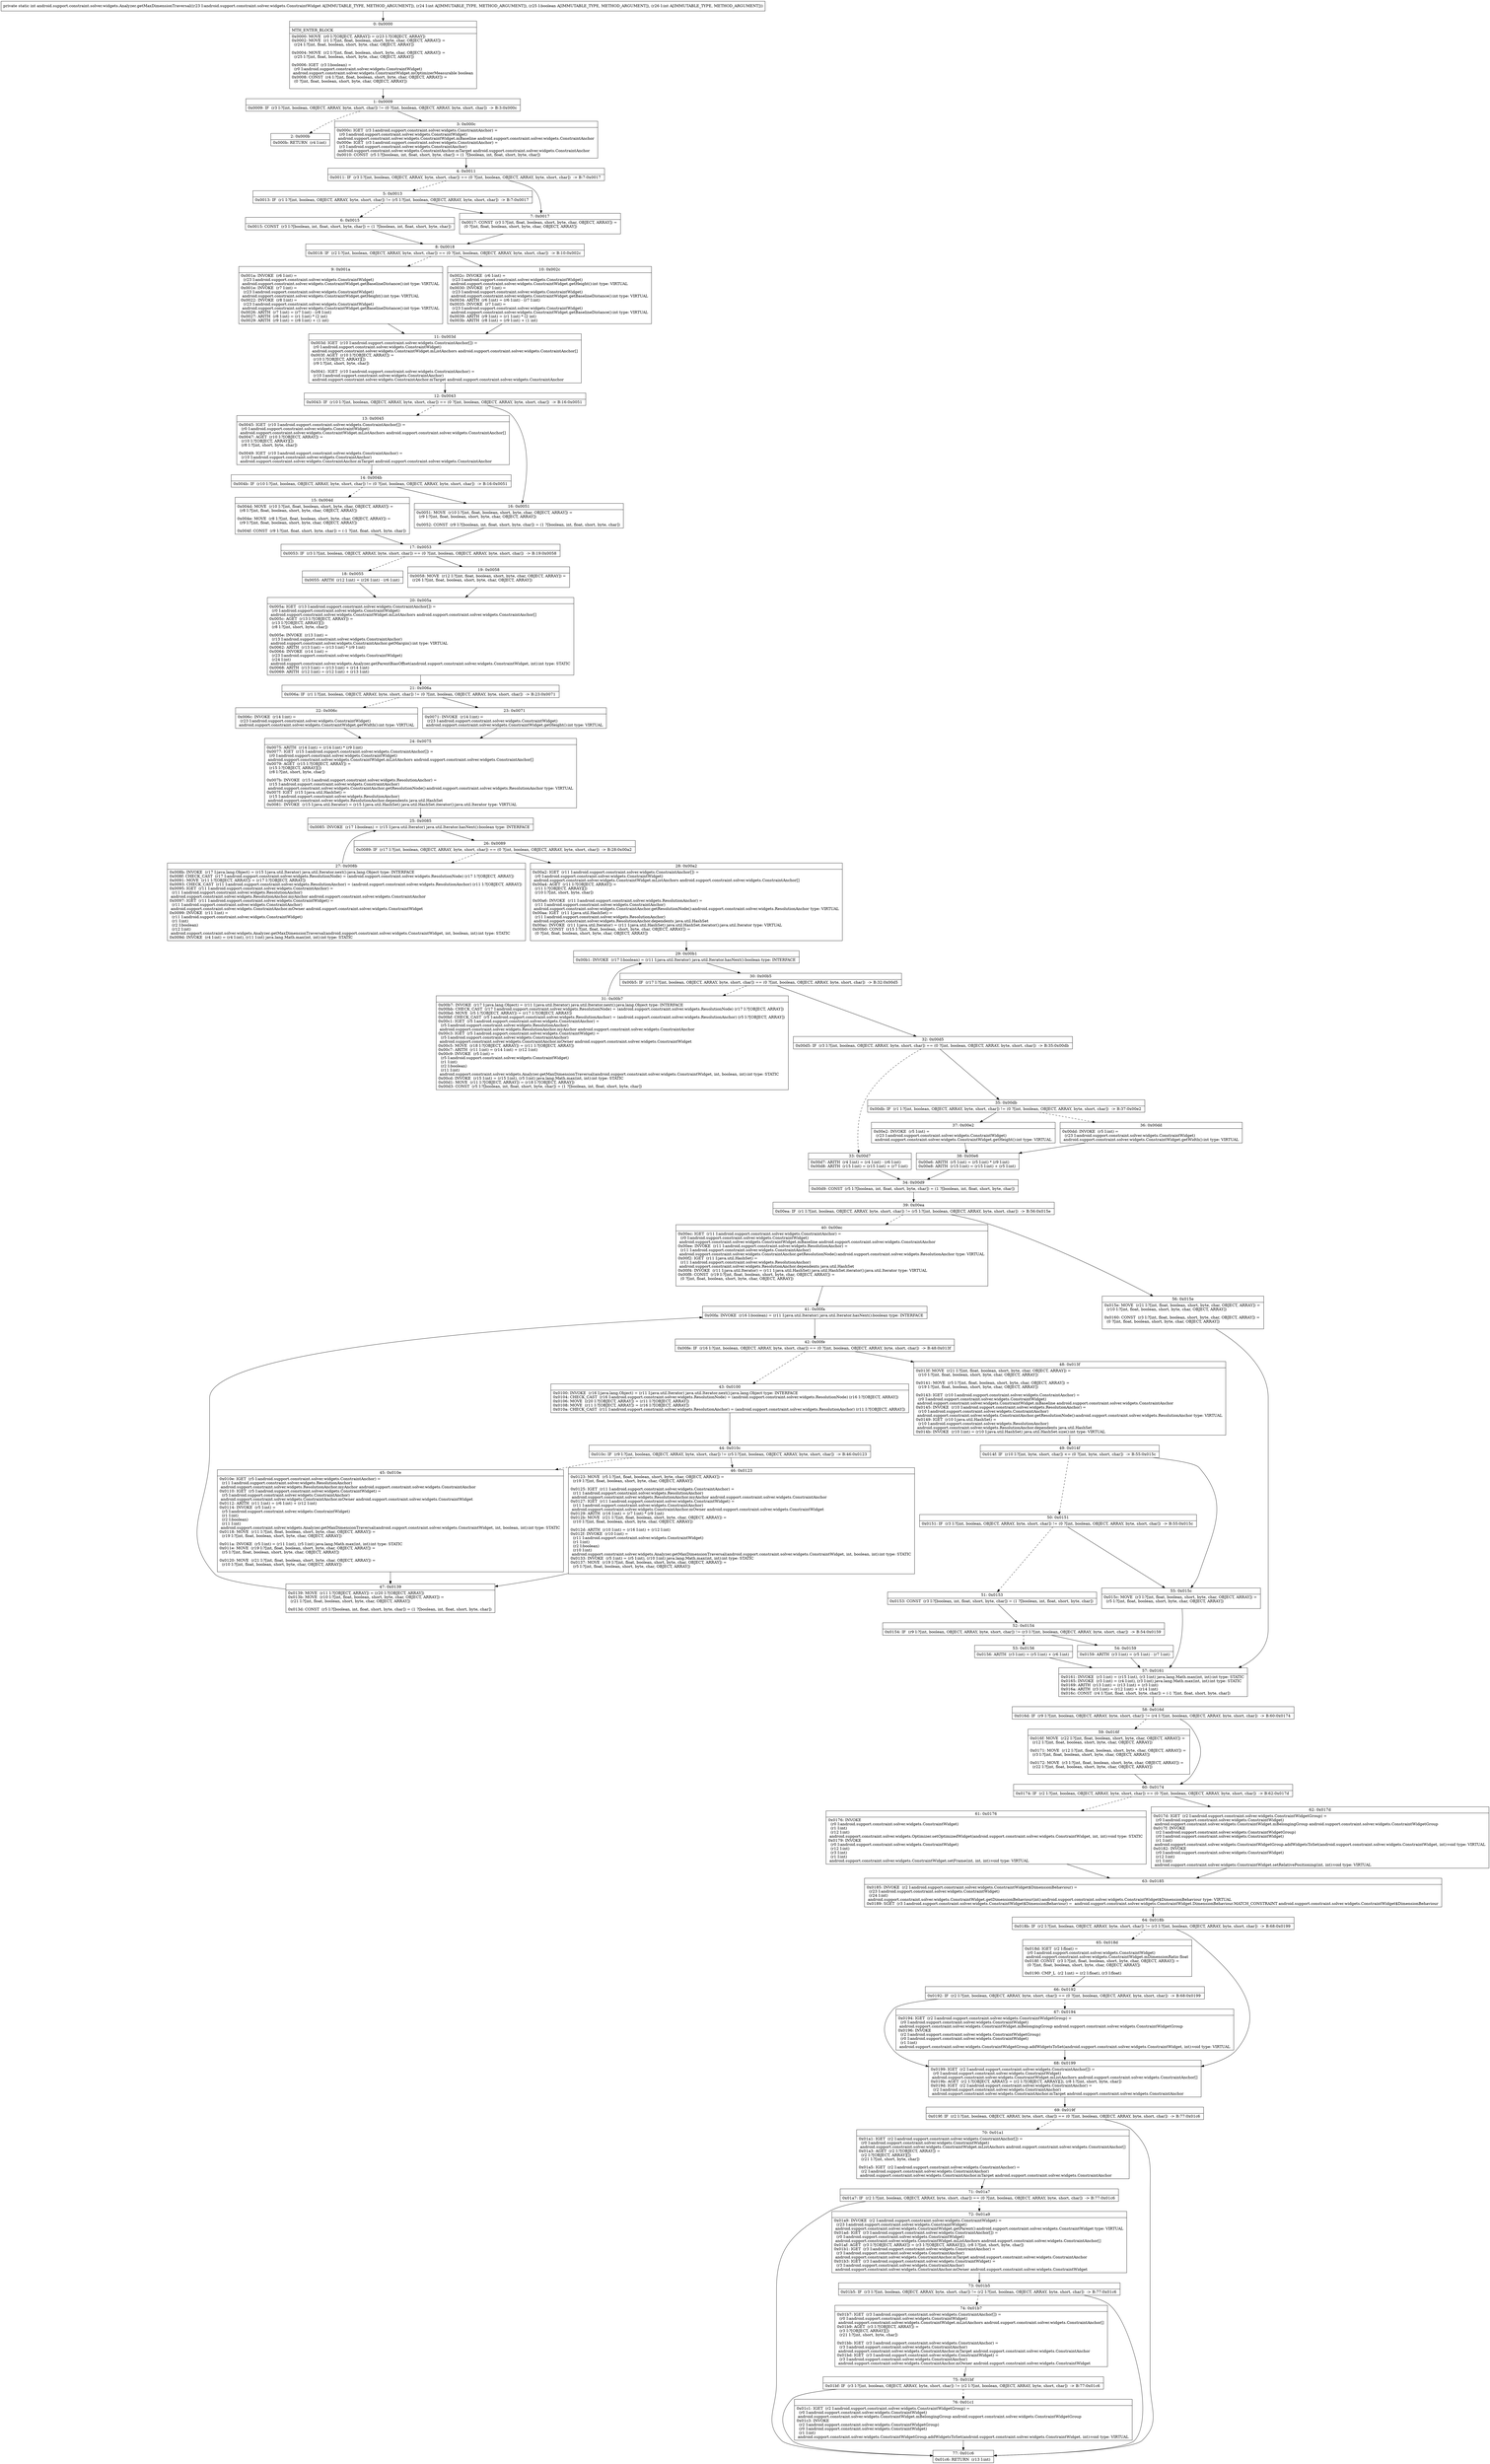 digraph "CFG forandroid.support.constraint.solver.widgets.Analyzer.getMaxDimensionTraversal(Landroid\/support\/constraint\/solver\/widgets\/ConstraintWidget;IZI)I" {
Node_0 [shape=record,label="{0\:\ 0x0000|MTH_ENTER_BLOCK\l|0x0000: MOVE  (r0 I:?[OBJECT, ARRAY]) = (r23 I:?[OBJECT, ARRAY]) \l0x0002: MOVE  (r1 I:?[int, float, boolean, short, byte, char, OBJECT, ARRAY]) = \l  (r24 I:?[int, float, boolean, short, byte, char, OBJECT, ARRAY])\l \l0x0004: MOVE  (r2 I:?[int, float, boolean, short, byte, char, OBJECT, ARRAY]) = \l  (r25 I:?[int, float, boolean, short, byte, char, OBJECT, ARRAY])\l \l0x0006: IGET  (r3 I:boolean) = \l  (r0 I:android.support.constraint.solver.widgets.ConstraintWidget)\l android.support.constraint.solver.widgets.ConstraintWidget.mOptimizerMeasurable boolean \l0x0008: CONST  (r4 I:?[int, float, boolean, short, byte, char, OBJECT, ARRAY]) = \l  (0 ?[int, float, boolean, short, byte, char, OBJECT, ARRAY])\l \l}"];
Node_1 [shape=record,label="{1\:\ 0x0009|0x0009: IF  (r3 I:?[int, boolean, OBJECT, ARRAY, byte, short, char]) != (0 ?[int, boolean, OBJECT, ARRAY, byte, short, char])  \-\> B:3:0x000c \l}"];
Node_2 [shape=record,label="{2\:\ 0x000b|0x000b: RETURN  (r4 I:int) \l}"];
Node_3 [shape=record,label="{3\:\ 0x000c|0x000c: IGET  (r3 I:android.support.constraint.solver.widgets.ConstraintAnchor) = \l  (r0 I:android.support.constraint.solver.widgets.ConstraintWidget)\l android.support.constraint.solver.widgets.ConstraintWidget.mBaseline android.support.constraint.solver.widgets.ConstraintAnchor \l0x000e: IGET  (r3 I:android.support.constraint.solver.widgets.ConstraintAnchor) = \l  (r3 I:android.support.constraint.solver.widgets.ConstraintAnchor)\l android.support.constraint.solver.widgets.ConstraintAnchor.mTarget android.support.constraint.solver.widgets.ConstraintAnchor \l0x0010: CONST  (r5 I:?[boolean, int, float, short, byte, char]) = (1 ?[boolean, int, float, short, byte, char]) \l}"];
Node_4 [shape=record,label="{4\:\ 0x0011|0x0011: IF  (r3 I:?[int, boolean, OBJECT, ARRAY, byte, short, char]) == (0 ?[int, boolean, OBJECT, ARRAY, byte, short, char])  \-\> B:7:0x0017 \l}"];
Node_5 [shape=record,label="{5\:\ 0x0013|0x0013: IF  (r1 I:?[int, boolean, OBJECT, ARRAY, byte, short, char]) != (r5 I:?[int, boolean, OBJECT, ARRAY, byte, short, char])  \-\> B:7:0x0017 \l}"];
Node_6 [shape=record,label="{6\:\ 0x0015|0x0015: CONST  (r3 I:?[boolean, int, float, short, byte, char]) = (1 ?[boolean, int, float, short, byte, char]) \l}"];
Node_7 [shape=record,label="{7\:\ 0x0017|0x0017: CONST  (r3 I:?[int, float, boolean, short, byte, char, OBJECT, ARRAY]) = \l  (0 ?[int, float, boolean, short, byte, char, OBJECT, ARRAY])\l \l}"];
Node_8 [shape=record,label="{8\:\ 0x0018|0x0018: IF  (r2 I:?[int, boolean, OBJECT, ARRAY, byte, short, char]) == (0 ?[int, boolean, OBJECT, ARRAY, byte, short, char])  \-\> B:10:0x002c \l}"];
Node_9 [shape=record,label="{9\:\ 0x001a|0x001a: INVOKE  (r6 I:int) = \l  (r23 I:android.support.constraint.solver.widgets.ConstraintWidget)\l android.support.constraint.solver.widgets.ConstraintWidget.getBaselineDistance():int type: VIRTUAL \l0x001e: INVOKE  (r7 I:int) = \l  (r23 I:android.support.constraint.solver.widgets.ConstraintWidget)\l android.support.constraint.solver.widgets.ConstraintWidget.getHeight():int type: VIRTUAL \l0x0022: INVOKE  (r8 I:int) = \l  (r23 I:android.support.constraint.solver.widgets.ConstraintWidget)\l android.support.constraint.solver.widgets.ConstraintWidget.getBaselineDistance():int type: VIRTUAL \l0x0026: ARITH  (r7 I:int) = (r7 I:int) \- (r8 I:int) \l0x0027: ARITH  (r8 I:int) = (r1 I:int) * (2 int) \l0x0029: ARITH  (r9 I:int) = (r8 I:int) + (1 int) \l}"];
Node_10 [shape=record,label="{10\:\ 0x002c|0x002c: INVOKE  (r6 I:int) = \l  (r23 I:android.support.constraint.solver.widgets.ConstraintWidget)\l android.support.constraint.solver.widgets.ConstraintWidget.getHeight():int type: VIRTUAL \l0x0030: INVOKE  (r7 I:int) = \l  (r23 I:android.support.constraint.solver.widgets.ConstraintWidget)\l android.support.constraint.solver.widgets.ConstraintWidget.getBaselineDistance():int type: VIRTUAL \l0x0034: ARITH  (r6 I:int) = (r6 I:int) \- (r7 I:int) \l0x0035: INVOKE  (r7 I:int) = \l  (r23 I:android.support.constraint.solver.widgets.ConstraintWidget)\l android.support.constraint.solver.widgets.ConstraintWidget.getBaselineDistance():int type: VIRTUAL \l0x0039: ARITH  (r9 I:int) = (r1 I:int) * (2 int) \l0x003b: ARITH  (r8 I:int) = (r9 I:int) + (1 int) \l}"];
Node_11 [shape=record,label="{11\:\ 0x003d|0x003d: IGET  (r10 I:android.support.constraint.solver.widgets.ConstraintAnchor[]) = \l  (r0 I:android.support.constraint.solver.widgets.ConstraintWidget)\l android.support.constraint.solver.widgets.ConstraintWidget.mListAnchors android.support.constraint.solver.widgets.ConstraintAnchor[] \l0x003f: AGET  (r10 I:?[OBJECT, ARRAY]) = \l  (r10 I:?[OBJECT, ARRAY][])\l  (r9 I:?[int, short, byte, char])\l \l0x0041: IGET  (r10 I:android.support.constraint.solver.widgets.ConstraintAnchor) = \l  (r10 I:android.support.constraint.solver.widgets.ConstraintAnchor)\l android.support.constraint.solver.widgets.ConstraintAnchor.mTarget android.support.constraint.solver.widgets.ConstraintAnchor \l}"];
Node_12 [shape=record,label="{12\:\ 0x0043|0x0043: IF  (r10 I:?[int, boolean, OBJECT, ARRAY, byte, short, char]) == (0 ?[int, boolean, OBJECT, ARRAY, byte, short, char])  \-\> B:16:0x0051 \l}"];
Node_13 [shape=record,label="{13\:\ 0x0045|0x0045: IGET  (r10 I:android.support.constraint.solver.widgets.ConstraintAnchor[]) = \l  (r0 I:android.support.constraint.solver.widgets.ConstraintWidget)\l android.support.constraint.solver.widgets.ConstraintWidget.mListAnchors android.support.constraint.solver.widgets.ConstraintAnchor[] \l0x0047: AGET  (r10 I:?[OBJECT, ARRAY]) = \l  (r10 I:?[OBJECT, ARRAY][])\l  (r8 I:?[int, short, byte, char])\l \l0x0049: IGET  (r10 I:android.support.constraint.solver.widgets.ConstraintAnchor) = \l  (r10 I:android.support.constraint.solver.widgets.ConstraintAnchor)\l android.support.constraint.solver.widgets.ConstraintAnchor.mTarget android.support.constraint.solver.widgets.ConstraintAnchor \l}"];
Node_14 [shape=record,label="{14\:\ 0x004b|0x004b: IF  (r10 I:?[int, boolean, OBJECT, ARRAY, byte, short, char]) != (0 ?[int, boolean, OBJECT, ARRAY, byte, short, char])  \-\> B:16:0x0051 \l}"];
Node_15 [shape=record,label="{15\:\ 0x004d|0x004d: MOVE  (r10 I:?[int, float, boolean, short, byte, char, OBJECT, ARRAY]) = \l  (r8 I:?[int, float, boolean, short, byte, char, OBJECT, ARRAY])\l \l0x004e: MOVE  (r8 I:?[int, float, boolean, short, byte, char, OBJECT, ARRAY]) = \l  (r9 I:?[int, float, boolean, short, byte, char, OBJECT, ARRAY])\l \l0x004f: CONST  (r9 I:?[int, float, short, byte, char]) = (\-1 ?[int, float, short, byte, char]) \l}"];
Node_16 [shape=record,label="{16\:\ 0x0051|0x0051: MOVE  (r10 I:?[int, float, boolean, short, byte, char, OBJECT, ARRAY]) = \l  (r9 I:?[int, float, boolean, short, byte, char, OBJECT, ARRAY])\l \l0x0052: CONST  (r9 I:?[boolean, int, float, short, byte, char]) = (1 ?[boolean, int, float, short, byte, char]) \l}"];
Node_17 [shape=record,label="{17\:\ 0x0053|0x0053: IF  (r3 I:?[int, boolean, OBJECT, ARRAY, byte, short, char]) == (0 ?[int, boolean, OBJECT, ARRAY, byte, short, char])  \-\> B:19:0x0058 \l}"];
Node_18 [shape=record,label="{18\:\ 0x0055|0x0055: ARITH  (r12 I:int) = (r26 I:int) \- (r6 I:int) \l}"];
Node_19 [shape=record,label="{19\:\ 0x0058|0x0058: MOVE  (r12 I:?[int, float, boolean, short, byte, char, OBJECT, ARRAY]) = \l  (r26 I:?[int, float, boolean, short, byte, char, OBJECT, ARRAY])\l \l}"];
Node_20 [shape=record,label="{20\:\ 0x005a|0x005a: IGET  (r13 I:android.support.constraint.solver.widgets.ConstraintAnchor[]) = \l  (r0 I:android.support.constraint.solver.widgets.ConstraintWidget)\l android.support.constraint.solver.widgets.ConstraintWidget.mListAnchors android.support.constraint.solver.widgets.ConstraintAnchor[] \l0x005c: AGET  (r13 I:?[OBJECT, ARRAY]) = \l  (r13 I:?[OBJECT, ARRAY][])\l  (r8 I:?[int, short, byte, char])\l \l0x005e: INVOKE  (r13 I:int) = \l  (r13 I:android.support.constraint.solver.widgets.ConstraintAnchor)\l android.support.constraint.solver.widgets.ConstraintAnchor.getMargin():int type: VIRTUAL \l0x0062: ARITH  (r13 I:int) = (r13 I:int) * (r9 I:int) \l0x0064: INVOKE  (r14 I:int) = \l  (r23 I:android.support.constraint.solver.widgets.ConstraintWidget)\l  (r24 I:int)\l android.support.constraint.solver.widgets.Analyzer.getParentBiasOffset(android.support.constraint.solver.widgets.ConstraintWidget, int):int type: STATIC \l0x0068: ARITH  (r13 I:int) = (r13 I:int) + (r14 I:int) \l0x0069: ARITH  (r12 I:int) = (r12 I:int) + (r13 I:int) \l}"];
Node_21 [shape=record,label="{21\:\ 0x006a|0x006a: IF  (r1 I:?[int, boolean, OBJECT, ARRAY, byte, short, char]) != (0 ?[int, boolean, OBJECT, ARRAY, byte, short, char])  \-\> B:23:0x0071 \l}"];
Node_22 [shape=record,label="{22\:\ 0x006c|0x006c: INVOKE  (r14 I:int) = \l  (r23 I:android.support.constraint.solver.widgets.ConstraintWidget)\l android.support.constraint.solver.widgets.ConstraintWidget.getWidth():int type: VIRTUAL \l}"];
Node_23 [shape=record,label="{23\:\ 0x0071|0x0071: INVOKE  (r14 I:int) = \l  (r23 I:android.support.constraint.solver.widgets.ConstraintWidget)\l android.support.constraint.solver.widgets.ConstraintWidget.getHeight():int type: VIRTUAL \l}"];
Node_24 [shape=record,label="{24\:\ 0x0075|0x0075: ARITH  (r14 I:int) = (r14 I:int) * (r9 I:int) \l0x0077: IGET  (r15 I:android.support.constraint.solver.widgets.ConstraintAnchor[]) = \l  (r0 I:android.support.constraint.solver.widgets.ConstraintWidget)\l android.support.constraint.solver.widgets.ConstraintWidget.mListAnchors android.support.constraint.solver.widgets.ConstraintAnchor[] \l0x0079: AGET  (r15 I:?[OBJECT, ARRAY]) = \l  (r15 I:?[OBJECT, ARRAY][])\l  (r8 I:?[int, short, byte, char])\l \l0x007b: INVOKE  (r15 I:android.support.constraint.solver.widgets.ResolutionAnchor) = \l  (r15 I:android.support.constraint.solver.widgets.ConstraintAnchor)\l android.support.constraint.solver.widgets.ConstraintAnchor.getResolutionNode():android.support.constraint.solver.widgets.ResolutionAnchor type: VIRTUAL \l0x007f: IGET  (r15 I:java.util.HashSet) = \l  (r15 I:android.support.constraint.solver.widgets.ResolutionAnchor)\l android.support.constraint.solver.widgets.ResolutionAnchor.dependents java.util.HashSet \l0x0081: INVOKE  (r15 I:java.util.Iterator) = (r15 I:java.util.HashSet) java.util.HashSet.iterator():java.util.Iterator type: VIRTUAL \l}"];
Node_25 [shape=record,label="{25\:\ 0x0085|0x0085: INVOKE  (r17 I:boolean) = (r15 I:java.util.Iterator) java.util.Iterator.hasNext():boolean type: INTERFACE \l}"];
Node_26 [shape=record,label="{26\:\ 0x0089|0x0089: IF  (r17 I:?[int, boolean, OBJECT, ARRAY, byte, short, char]) == (0 ?[int, boolean, OBJECT, ARRAY, byte, short, char])  \-\> B:28:0x00a2 \l}"];
Node_27 [shape=record,label="{27\:\ 0x008b|0x008b: INVOKE  (r17 I:java.lang.Object) = (r15 I:java.util.Iterator) java.util.Iterator.next():java.lang.Object type: INTERFACE \l0x008f: CHECK_CAST  (r17 I:android.support.constraint.solver.widgets.ResolutionNode) = (android.support.constraint.solver.widgets.ResolutionNode) (r17 I:?[OBJECT, ARRAY]) \l0x0091: MOVE  (r11 I:?[OBJECT, ARRAY]) = (r17 I:?[OBJECT, ARRAY]) \l0x0093: CHECK_CAST  (r11 I:android.support.constraint.solver.widgets.ResolutionAnchor) = (android.support.constraint.solver.widgets.ResolutionAnchor) (r11 I:?[OBJECT, ARRAY]) \l0x0095: IGET  (r11 I:android.support.constraint.solver.widgets.ConstraintAnchor) = \l  (r11 I:android.support.constraint.solver.widgets.ResolutionAnchor)\l android.support.constraint.solver.widgets.ResolutionAnchor.myAnchor android.support.constraint.solver.widgets.ConstraintAnchor \l0x0097: IGET  (r11 I:android.support.constraint.solver.widgets.ConstraintWidget) = \l  (r11 I:android.support.constraint.solver.widgets.ConstraintAnchor)\l android.support.constraint.solver.widgets.ConstraintAnchor.mOwner android.support.constraint.solver.widgets.ConstraintWidget \l0x0099: INVOKE  (r11 I:int) = \l  (r11 I:android.support.constraint.solver.widgets.ConstraintWidget)\l  (r1 I:int)\l  (r2 I:boolean)\l  (r12 I:int)\l android.support.constraint.solver.widgets.Analyzer.getMaxDimensionTraversal(android.support.constraint.solver.widgets.ConstraintWidget, int, boolean, int):int type: STATIC \l0x009d: INVOKE  (r4 I:int) = (r4 I:int), (r11 I:int) java.lang.Math.max(int, int):int type: STATIC \l}"];
Node_28 [shape=record,label="{28\:\ 0x00a2|0x00a2: IGET  (r11 I:android.support.constraint.solver.widgets.ConstraintAnchor[]) = \l  (r0 I:android.support.constraint.solver.widgets.ConstraintWidget)\l android.support.constraint.solver.widgets.ConstraintWidget.mListAnchors android.support.constraint.solver.widgets.ConstraintAnchor[] \l0x00a4: AGET  (r11 I:?[OBJECT, ARRAY]) = \l  (r11 I:?[OBJECT, ARRAY][])\l  (r10 I:?[int, short, byte, char])\l \l0x00a6: INVOKE  (r11 I:android.support.constraint.solver.widgets.ResolutionAnchor) = \l  (r11 I:android.support.constraint.solver.widgets.ConstraintAnchor)\l android.support.constraint.solver.widgets.ConstraintAnchor.getResolutionNode():android.support.constraint.solver.widgets.ResolutionAnchor type: VIRTUAL \l0x00aa: IGET  (r11 I:java.util.HashSet) = \l  (r11 I:android.support.constraint.solver.widgets.ResolutionAnchor)\l android.support.constraint.solver.widgets.ResolutionAnchor.dependents java.util.HashSet \l0x00ac: INVOKE  (r11 I:java.util.Iterator) = (r11 I:java.util.HashSet) java.util.HashSet.iterator():java.util.Iterator type: VIRTUAL \l0x00b0: CONST  (r15 I:?[int, float, boolean, short, byte, char, OBJECT, ARRAY]) = \l  (0 ?[int, float, boolean, short, byte, char, OBJECT, ARRAY])\l \l}"];
Node_29 [shape=record,label="{29\:\ 0x00b1|0x00b1: INVOKE  (r17 I:boolean) = (r11 I:java.util.Iterator) java.util.Iterator.hasNext():boolean type: INTERFACE \l}"];
Node_30 [shape=record,label="{30\:\ 0x00b5|0x00b5: IF  (r17 I:?[int, boolean, OBJECT, ARRAY, byte, short, char]) == (0 ?[int, boolean, OBJECT, ARRAY, byte, short, char])  \-\> B:32:0x00d5 \l}"];
Node_31 [shape=record,label="{31\:\ 0x00b7|0x00b7: INVOKE  (r17 I:java.lang.Object) = (r11 I:java.util.Iterator) java.util.Iterator.next():java.lang.Object type: INTERFACE \l0x00bb: CHECK_CAST  (r17 I:android.support.constraint.solver.widgets.ResolutionNode) = (android.support.constraint.solver.widgets.ResolutionNode) (r17 I:?[OBJECT, ARRAY]) \l0x00bd: MOVE  (r5 I:?[OBJECT, ARRAY]) = (r17 I:?[OBJECT, ARRAY]) \l0x00bf: CHECK_CAST  (r5 I:android.support.constraint.solver.widgets.ResolutionAnchor) = (android.support.constraint.solver.widgets.ResolutionAnchor) (r5 I:?[OBJECT, ARRAY]) \l0x00c1: IGET  (r5 I:android.support.constraint.solver.widgets.ConstraintAnchor) = \l  (r5 I:android.support.constraint.solver.widgets.ResolutionAnchor)\l android.support.constraint.solver.widgets.ResolutionAnchor.myAnchor android.support.constraint.solver.widgets.ConstraintAnchor \l0x00c3: IGET  (r5 I:android.support.constraint.solver.widgets.ConstraintWidget) = \l  (r5 I:android.support.constraint.solver.widgets.ConstraintAnchor)\l android.support.constraint.solver.widgets.ConstraintAnchor.mOwner android.support.constraint.solver.widgets.ConstraintWidget \l0x00c5: MOVE  (r18 I:?[OBJECT, ARRAY]) = (r11 I:?[OBJECT, ARRAY]) \l0x00c7: ARITH  (r11 I:int) = (r14 I:int) + (r12 I:int) \l0x00c9: INVOKE  (r5 I:int) = \l  (r5 I:android.support.constraint.solver.widgets.ConstraintWidget)\l  (r1 I:int)\l  (r2 I:boolean)\l  (r11 I:int)\l android.support.constraint.solver.widgets.Analyzer.getMaxDimensionTraversal(android.support.constraint.solver.widgets.ConstraintWidget, int, boolean, int):int type: STATIC \l0x00cd: INVOKE  (r15 I:int) = (r15 I:int), (r5 I:int) java.lang.Math.max(int, int):int type: STATIC \l0x00d1: MOVE  (r11 I:?[OBJECT, ARRAY]) = (r18 I:?[OBJECT, ARRAY]) \l0x00d3: CONST  (r5 I:?[boolean, int, float, short, byte, char]) = (1 ?[boolean, int, float, short, byte, char]) \l}"];
Node_32 [shape=record,label="{32\:\ 0x00d5|0x00d5: IF  (r3 I:?[int, boolean, OBJECT, ARRAY, byte, short, char]) == (0 ?[int, boolean, OBJECT, ARRAY, byte, short, char])  \-\> B:35:0x00db \l}"];
Node_33 [shape=record,label="{33\:\ 0x00d7|0x00d7: ARITH  (r4 I:int) = (r4 I:int) \- (r6 I:int) \l0x00d8: ARITH  (r15 I:int) = (r15 I:int) + (r7 I:int) \l}"];
Node_34 [shape=record,label="{34\:\ 0x00d9|0x00d9: CONST  (r5 I:?[boolean, int, float, short, byte, char]) = (1 ?[boolean, int, float, short, byte, char]) \l}"];
Node_35 [shape=record,label="{35\:\ 0x00db|0x00db: IF  (r1 I:?[int, boolean, OBJECT, ARRAY, byte, short, char]) != (0 ?[int, boolean, OBJECT, ARRAY, byte, short, char])  \-\> B:37:0x00e2 \l}"];
Node_36 [shape=record,label="{36\:\ 0x00dd|0x00dd: INVOKE  (r5 I:int) = \l  (r23 I:android.support.constraint.solver.widgets.ConstraintWidget)\l android.support.constraint.solver.widgets.ConstraintWidget.getWidth():int type: VIRTUAL \l}"];
Node_37 [shape=record,label="{37\:\ 0x00e2|0x00e2: INVOKE  (r5 I:int) = \l  (r23 I:android.support.constraint.solver.widgets.ConstraintWidget)\l android.support.constraint.solver.widgets.ConstraintWidget.getHeight():int type: VIRTUAL \l}"];
Node_38 [shape=record,label="{38\:\ 0x00e6|0x00e6: ARITH  (r5 I:int) = (r5 I:int) * (r9 I:int) \l0x00e8: ARITH  (r15 I:int) = (r15 I:int) + (r5 I:int) \l}"];
Node_39 [shape=record,label="{39\:\ 0x00ea|0x00ea: IF  (r1 I:?[int, boolean, OBJECT, ARRAY, byte, short, char]) != (r5 I:?[int, boolean, OBJECT, ARRAY, byte, short, char])  \-\> B:56:0x015e \l}"];
Node_40 [shape=record,label="{40\:\ 0x00ec|0x00ec: IGET  (r11 I:android.support.constraint.solver.widgets.ConstraintAnchor) = \l  (r0 I:android.support.constraint.solver.widgets.ConstraintWidget)\l android.support.constraint.solver.widgets.ConstraintWidget.mBaseline android.support.constraint.solver.widgets.ConstraintAnchor \l0x00ee: INVOKE  (r11 I:android.support.constraint.solver.widgets.ResolutionAnchor) = \l  (r11 I:android.support.constraint.solver.widgets.ConstraintAnchor)\l android.support.constraint.solver.widgets.ConstraintAnchor.getResolutionNode():android.support.constraint.solver.widgets.ResolutionAnchor type: VIRTUAL \l0x00f2: IGET  (r11 I:java.util.HashSet) = \l  (r11 I:android.support.constraint.solver.widgets.ResolutionAnchor)\l android.support.constraint.solver.widgets.ResolutionAnchor.dependents java.util.HashSet \l0x00f4: INVOKE  (r11 I:java.util.Iterator) = (r11 I:java.util.HashSet) java.util.HashSet.iterator():java.util.Iterator type: VIRTUAL \l0x00f8: CONST  (r19 I:?[int, float, boolean, short, byte, char, OBJECT, ARRAY]) = \l  (0 ?[int, float, boolean, short, byte, char, OBJECT, ARRAY])\l \l}"];
Node_41 [shape=record,label="{41\:\ 0x00fa|0x00fa: INVOKE  (r16 I:boolean) = (r11 I:java.util.Iterator) java.util.Iterator.hasNext():boolean type: INTERFACE \l}"];
Node_42 [shape=record,label="{42\:\ 0x00fe|0x00fe: IF  (r16 I:?[int, boolean, OBJECT, ARRAY, byte, short, char]) == (0 ?[int, boolean, OBJECT, ARRAY, byte, short, char])  \-\> B:48:0x013f \l}"];
Node_43 [shape=record,label="{43\:\ 0x0100|0x0100: INVOKE  (r16 I:java.lang.Object) = (r11 I:java.util.Iterator) java.util.Iterator.next():java.lang.Object type: INTERFACE \l0x0104: CHECK_CAST  (r16 I:android.support.constraint.solver.widgets.ResolutionNode) = (android.support.constraint.solver.widgets.ResolutionNode) (r16 I:?[OBJECT, ARRAY]) \l0x0106: MOVE  (r20 I:?[OBJECT, ARRAY]) = (r11 I:?[OBJECT, ARRAY]) \l0x0108: MOVE  (r11 I:?[OBJECT, ARRAY]) = (r16 I:?[OBJECT, ARRAY]) \l0x010a: CHECK_CAST  (r11 I:android.support.constraint.solver.widgets.ResolutionAnchor) = (android.support.constraint.solver.widgets.ResolutionAnchor) (r11 I:?[OBJECT, ARRAY]) \l}"];
Node_44 [shape=record,label="{44\:\ 0x010c|0x010c: IF  (r9 I:?[int, boolean, OBJECT, ARRAY, byte, short, char]) != (r5 I:?[int, boolean, OBJECT, ARRAY, byte, short, char])  \-\> B:46:0x0123 \l}"];
Node_45 [shape=record,label="{45\:\ 0x010e|0x010e: IGET  (r5 I:android.support.constraint.solver.widgets.ConstraintAnchor) = \l  (r11 I:android.support.constraint.solver.widgets.ResolutionAnchor)\l android.support.constraint.solver.widgets.ResolutionAnchor.myAnchor android.support.constraint.solver.widgets.ConstraintAnchor \l0x0110: IGET  (r5 I:android.support.constraint.solver.widgets.ConstraintWidget) = \l  (r5 I:android.support.constraint.solver.widgets.ConstraintAnchor)\l android.support.constraint.solver.widgets.ConstraintAnchor.mOwner android.support.constraint.solver.widgets.ConstraintWidget \l0x0112: ARITH  (r11 I:int) = (r6 I:int) + (r12 I:int) \l0x0114: INVOKE  (r5 I:int) = \l  (r5 I:android.support.constraint.solver.widgets.ConstraintWidget)\l  (r1 I:int)\l  (r2 I:boolean)\l  (r11 I:int)\l android.support.constraint.solver.widgets.Analyzer.getMaxDimensionTraversal(android.support.constraint.solver.widgets.ConstraintWidget, int, boolean, int):int type: STATIC \l0x0118: MOVE  (r11 I:?[int, float, boolean, short, byte, char, OBJECT, ARRAY]) = \l  (r19 I:?[int, float, boolean, short, byte, char, OBJECT, ARRAY])\l \l0x011a: INVOKE  (r5 I:int) = (r11 I:int), (r5 I:int) java.lang.Math.max(int, int):int type: STATIC \l0x011e: MOVE  (r19 I:?[int, float, boolean, short, byte, char, OBJECT, ARRAY]) = \l  (r5 I:?[int, float, boolean, short, byte, char, OBJECT, ARRAY])\l \l0x0120: MOVE  (r21 I:?[int, float, boolean, short, byte, char, OBJECT, ARRAY]) = \l  (r10 I:?[int, float, boolean, short, byte, char, OBJECT, ARRAY])\l \l}"];
Node_46 [shape=record,label="{46\:\ 0x0123|0x0123: MOVE  (r5 I:?[int, float, boolean, short, byte, char, OBJECT, ARRAY]) = \l  (r19 I:?[int, float, boolean, short, byte, char, OBJECT, ARRAY])\l \l0x0125: IGET  (r11 I:android.support.constraint.solver.widgets.ConstraintAnchor) = \l  (r11 I:android.support.constraint.solver.widgets.ResolutionAnchor)\l android.support.constraint.solver.widgets.ResolutionAnchor.myAnchor android.support.constraint.solver.widgets.ConstraintAnchor \l0x0127: IGET  (r11 I:android.support.constraint.solver.widgets.ConstraintWidget) = \l  (r11 I:android.support.constraint.solver.widgets.ConstraintAnchor)\l android.support.constraint.solver.widgets.ConstraintAnchor.mOwner android.support.constraint.solver.widgets.ConstraintWidget \l0x0129: ARITH  (r16 I:int) = (r7 I:int) * (r9 I:int) \l0x012b: MOVE  (r21 I:?[int, float, boolean, short, byte, char, OBJECT, ARRAY]) = \l  (r10 I:?[int, float, boolean, short, byte, char, OBJECT, ARRAY])\l \l0x012d: ARITH  (r10 I:int) = (r16 I:int) + (r12 I:int) \l0x012f: INVOKE  (r10 I:int) = \l  (r11 I:android.support.constraint.solver.widgets.ConstraintWidget)\l  (r1 I:int)\l  (r2 I:boolean)\l  (r10 I:int)\l android.support.constraint.solver.widgets.Analyzer.getMaxDimensionTraversal(android.support.constraint.solver.widgets.ConstraintWidget, int, boolean, int):int type: STATIC \l0x0133: INVOKE  (r5 I:int) = (r5 I:int), (r10 I:int) java.lang.Math.max(int, int):int type: STATIC \l0x0137: MOVE  (r19 I:?[int, float, boolean, short, byte, char, OBJECT, ARRAY]) = \l  (r5 I:?[int, float, boolean, short, byte, char, OBJECT, ARRAY])\l \l}"];
Node_47 [shape=record,label="{47\:\ 0x0139|0x0139: MOVE  (r11 I:?[OBJECT, ARRAY]) = (r20 I:?[OBJECT, ARRAY]) \l0x013b: MOVE  (r10 I:?[int, float, boolean, short, byte, char, OBJECT, ARRAY]) = \l  (r21 I:?[int, float, boolean, short, byte, char, OBJECT, ARRAY])\l \l0x013d: CONST  (r5 I:?[boolean, int, float, short, byte, char]) = (1 ?[boolean, int, float, short, byte, char]) \l}"];
Node_48 [shape=record,label="{48\:\ 0x013f|0x013f: MOVE  (r21 I:?[int, float, boolean, short, byte, char, OBJECT, ARRAY]) = \l  (r10 I:?[int, float, boolean, short, byte, char, OBJECT, ARRAY])\l \l0x0141: MOVE  (r5 I:?[int, float, boolean, short, byte, char, OBJECT, ARRAY]) = \l  (r19 I:?[int, float, boolean, short, byte, char, OBJECT, ARRAY])\l \l0x0143: IGET  (r10 I:android.support.constraint.solver.widgets.ConstraintAnchor) = \l  (r0 I:android.support.constraint.solver.widgets.ConstraintWidget)\l android.support.constraint.solver.widgets.ConstraintWidget.mBaseline android.support.constraint.solver.widgets.ConstraintAnchor \l0x0145: INVOKE  (r10 I:android.support.constraint.solver.widgets.ResolutionAnchor) = \l  (r10 I:android.support.constraint.solver.widgets.ConstraintAnchor)\l android.support.constraint.solver.widgets.ConstraintAnchor.getResolutionNode():android.support.constraint.solver.widgets.ResolutionAnchor type: VIRTUAL \l0x0149: IGET  (r10 I:java.util.HashSet) = \l  (r10 I:android.support.constraint.solver.widgets.ResolutionAnchor)\l android.support.constraint.solver.widgets.ResolutionAnchor.dependents java.util.HashSet \l0x014b: INVOKE  (r10 I:int) = (r10 I:java.util.HashSet) java.util.HashSet.size():int type: VIRTUAL \l}"];
Node_49 [shape=record,label="{49\:\ 0x014f|0x014f: IF  (r10 I:?[int, byte, short, char]) \<= (0 ?[int, byte, short, char])  \-\> B:55:0x015c \l}"];
Node_50 [shape=record,label="{50\:\ 0x0151|0x0151: IF  (r3 I:?[int, boolean, OBJECT, ARRAY, byte, short, char]) != (0 ?[int, boolean, OBJECT, ARRAY, byte, short, char])  \-\> B:55:0x015c \l}"];
Node_51 [shape=record,label="{51\:\ 0x0153|0x0153: CONST  (r3 I:?[boolean, int, float, short, byte, char]) = (1 ?[boolean, int, float, short, byte, char]) \l}"];
Node_52 [shape=record,label="{52\:\ 0x0154|0x0154: IF  (r9 I:?[int, boolean, OBJECT, ARRAY, byte, short, char]) != (r3 I:?[int, boolean, OBJECT, ARRAY, byte, short, char])  \-\> B:54:0x0159 \l}"];
Node_53 [shape=record,label="{53\:\ 0x0156|0x0156: ARITH  (r3 I:int) = (r5 I:int) + (r6 I:int) \l}"];
Node_54 [shape=record,label="{54\:\ 0x0159|0x0159: ARITH  (r3 I:int) = (r5 I:int) \- (r7 I:int) \l}"];
Node_55 [shape=record,label="{55\:\ 0x015c|0x015c: MOVE  (r3 I:?[int, float, boolean, short, byte, char, OBJECT, ARRAY]) = \l  (r5 I:?[int, float, boolean, short, byte, char, OBJECT, ARRAY])\l \l}"];
Node_56 [shape=record,label="{56\:\ 0x015e|0x015e: MOVE  (r21 I:?[int, float, boolean, short, byte, char, OBJECT, ARRAY]) = \l  (r10 I:?[int, float, boolean, short, byte, char, OBJECT, ARRAY])\l \l0x0160: CONST  (r3 I:?[int, float, boolean, short, byte, char, OBJECT, ARRAY]) = \l  (0 ?[int, float, boolean, short, byte, char, OBJECT, ARRAY])\l \l}"];
Node_57 [shape=record,label="{57\:\ 0x0161|0x0161: INVOKE  (r3 I:int) = (r15 I:int), (r3 I:int) java.lang.Math.max(int, int):int type: STATIC \l0x0165: INVOKE  (r3 I:int) = (r4 I:int), (r3 I:int) java.lang.Math.max(int, int):int type: STATIC \l0x0169: ARITH  (r13 I:int) = (r13 I:int) + (r3 I:int) \l0x016a: ARITH  (r3 I:int) = (r12 I:int) + (r14 I:int) \l0x016c: CONST  (r4 I:?[int, float, short, byte, char]) = (\-1 ?[int, float, short, byte, char]) \l}"];
Node_58 [shape=record,label="{58\:\ 0x016d|0x016d: IF  (r9 I:?[int, boolean, OBJECT, ARRAY, byte, short, char]) != (r4 I:?[int, boolean, OBJECT, ARRAY, byte, short, char])  \-\> B:60:0x0174 \l}"];
Node_59 [shape=record,label="{59\:\ 0x016f|0x016f: MOVE  (r22 I:?[int, float, boolean, short, byte, char, OBJECT, ARRAY]) = \l  (r12 I:?[int, float, boolean, short, byte, char, OBJECT, ARRAY])\l \l0x0171: MOVE  (r12 I:?[int, float, boolean, short, byte, char, OBJECT, ARRAY]) = \l  (r3 I:?[int, float, boolean, short, byte, char, OBJECT, ARRAY])\l \l0x0172: MOVE  (r3 I:?[int, float, boolean, short, byte, char, OBJECT, ARRAY]) = \l  (r22 I:?[int, float, boolean, short, byte, char, OBJECT, ARRAY])\l \l}"];
Node_60 [shape=record,label="{60\:\ 0x0174|0x0174: IF  (r2 I:?[int, boolean, OBJECT, ARRAY, byte, short, char]) == (0 ?[int, boolean, OBJECT, ARRAY, byte, short, char])  \-\> B:62:0x017d \l}"];
Node_61 [shape=record,label="{61\:\ 0x0176|0x0176: INVOKE  \l  (r0 I:android.support.constraint.solver.widgets.ConstraintWidget)\l  (r1 I:int)\l  (r12 I:int)\l android.support.constraint.solver.widgets.Optimizer.setOptimizedWidget(android.support.constraint.solver.widgets.ConstraintWidget, int, int):void type: STATIC \l0x0179: INVOKE  \l  (r0 I:android.support.constraint.solver.widgets.ConstraintWidget)\l  (r12 I:int)\l  (r3 I:int)\l  (r1 I:int)\l android.support.constraint.solver.widgets.ConstraintWidget.setFrame(int, int, int):void type: VIRTUAL \l}"];
Node_62 [shape=record,label="{62\:\ 0x017d|0x017d: IGET  (r2 I:android.support.constraint.solver.widgets.ConstraintWidgetGroup) = \l  (r0 I:android.support.constraint.solver.widgets.ConstraintWidget)\l android.support.constraint.solver.widgets.ConstraintWidget.mBelongingGroup android.support.constraint.solver.widgets.ConstraintWidgetGroup \l0x017f: INVOKE  \l  (r2 I:android.support.constraint.solver.widgets.ConstraintWidgetGroup)\l  (r0 I:android.support.constraint.solver.widgets.ConstraintWidget)\l  (r1 I:int)\l android.support.constraint.solver.widgets.ConstraintWidgetGroup.addWidgetsToSet(android.support.constraint.solver.widgets.ConstraintWidget, int):void type: VIRTUAL \l0x0182: INVOKE  \l  (r0 I:android.support.constraint.solver.widgets.ConstraintWidget)\l  (r12 I:int)\l  (r1 I:int)\l android.support.constraint.solver.widgets.ConstraintWidget.setRelativePositioning(int, int):void type: VIRTUAL \l}"];
Node_63 [shape=record,label="{63\:\ 0x0185|0x0185: INVOKE  (r2 I:android.support.constraint.solver.widgets.ConstraintWidget$DimensionBehaviour) = \l  (r23 I:android.support.constraint.solver.widgets.ConstraintWidget)\l  (r24 I:int)\l android.support.constraint.solver.widgets.ConstraintWidget.getDimensionBehaviour(int):android.support.constraint.solver.widgets.ConstraintWidget$DimensionBehaviour type: VIRTUAL \l0x0189: SGET  (r3 I:android.support.constraint.solver.widgets.ConstraintWidget$DimensionBehaviour) =  android.support.constraint.solver.widgets.ConstraintWidget.DimensionBehaviour.MATCH_CONSTRAINT android.support.constraint.solver.widgets.ConstraintWidget$DimensionBehaviour \l}"];
Node_64 [shape=record,label="{64\:\ 0x018b|0x018b: IF  (r2 I:?[int, boolean, OBJECT, ARRAY, byte, short, char]) != (r3 I:?[int, boolean, OBJECT, ARRAY, byte, short, char])  \-\> B:68:0x0199 \l}"];
Node_65 [shape=record,label="{65\:\ 0x018d|0x018d: IGET  (r2 I:float) = \l  (r0 I:android.support.constraint.solver.widgets.ConstraintWidget)\l android.support.constraint.solver.widgets.ConstraintWidget.mDimensionRatio float \l0x018f: CONST  (r3 I:?[int, float, boolean, short, byte, char, OBJECT, ARRAY]) = \l  (0 ?[int, float, boolean, short, byte, char, OBJECT, ARRAY])\l \l0x0190: CMP_L  (r2 I:int) = (r2 I:float), (r3 I:float) \l}"];
Node_66 [shape=record,label="{66\:\ 0x0192|0x0192: IF  (r2 I:?[int, boolean, OBJECT, ARRAY, byte, short, char]) == (0 ?[int, boolean, OBJECT, ARRAY, byte, short, char])  \-\> B:68:0x0199 \l}"];
Node_67 [shape=record,label="{67\:\ 0x0194|0x0194: IGET  (r2 I:android.support.constraint.solver.widgets.ConstraintWidgetGroup) = \l  (r0 I:android.support.constraint.solver.widgets.ConstraintWidget)\l android.support.constraint.solver.widgets.ConstraintWidget.mBelongingGroup android.support.constraint.solver.widgets.ConstraintWidgetGroup \l0x0196: INVOKE  \l  (r2 I:android.support.constraint.solver.widgets.ConstraintWidgetGroup)\l  (r0 I:android.support.constraint.solver.widgets.ConstraintWidget)\l  (r1 I:int)\l android.support.constraint.solver.widgets.ConstraintWidgetGroup.addWidgetsToSet(android.support.constraint.solver.widgets.ConstraintWidget, int):void type: VIRTUAL \l}"];
Node_68 [shape=record,label="{68\:\ 0x0199|0x0199: IGET  (r2 I:android.support.constraint.solver.widgets.ConstraintAnchor[]) = \l  (r0 I:android.support.constraint.solver.widgets.ConstraintWidget)\l android.support.constraint.solver.widgets.ConstraintWidget.mListAnchors android.support.constraint.solver.widgets.ConstraintAnchor[] \l0x019b: AGET  (r2 I:?[OBJECT, ARRAY]) = (r2 I:?[OBJECT, ARRAY][]), (r8 I:?[int, short, byte, char]) \l0x019d: IGET  (r2 I:android.support.constraint.solver.widgets.ConstraintAnchor) = \l  (r2 I:android.support.constraint.solver.widgets.ConstraintAnchor)\l android.support.constraint.solver.widgets.ConstraintAnchor.mTarget android.support.constraint.solver.widgets.ConstraintAnchor \l}"];
Node_69 [shape=record,label="{69\:\ 0x019f|0x019f: IF  (r2 I:?[int, boolean, OBJECT, ARRAY, byte, short, char]) == (0 ?[int, boolean, OBJECT, ARRAY, byte, short, char])  \-\> B:77:0x01c6 \l}"];
Node_70 [shape=record,label="{70\:\ 0x01a1|0x01a1: IGET  (r2 I:android.support.constraint.solver.widgets.ConstraintAnchor[]) = \l  (r0 I:android.support.constraint.solver.widgets.ConstraintWidget)\l android.support.constraint.solver.widgets.ConstraintWidget.mListAnchors android.support.constraint.solver.widgets.ConstraintAnchor[] \l0x01a3: AGET  (r2 I:?[OBJECT, ARRAY]) = \l  (r2 I:?[OBJECT, ARRAY][])\l  (r21 I:?[int, short, byte, char])\l \l0x01a5: IGET  (r2 I:android.support.constraint.solver.widgets.ConstraintAnchor) = \l  (r2 I:android.support.constraint.solver.widgets.ConstraintAnchor)\l android.support.constraint.solver.widgets.ConstraintAnchor.mTarget android.support.constraint.solver.widgets.ConstraintAnchor \l}"];
Node_71 [shape=record,label="{71\:\ 0x01a7|0x01a7: IF  (r2 I:?[int, boolean, OBJECT, ARRAY, byte, short, char]) == (0 ?[int, boolean, OBJECT, ARRAY, byte, short, char])  \-\> B:77:0x01c6 \l}"];
Node_72 [shape=record,label="{72\:\ 0x01a9|0x01a9: INVOKE  (r2 I:android.support.constraint.solver.widgets.ConstraintWidget) = \l  (r23 I:android.support.constraint.solver.widgets.ConstraintWidget)\l android.support.constraint.solver.widgets.ConstraintWidget.getParent():android.support.constraint.solver.widgets.ConstraintWidget type: VIRTUAL \l0x01ad: IGET  (r3 I:android.support.constraint.solver.widgets.ConstraintAnchor[]) = \l  (r0 I:android.support.constraint.solver.widgets.ConstraintWidget)\l android.support.constraint.solver.widgets.ConstraintWidget.mListAnchors android.support.constraint.solver.widgets.ConstraintAnchor[] \l0x01af: AGET  (r3 I:?[OBJECT, ARRAY]) = (r3 I:?[OBJECT, ARRAY][]), (r8 I:?[int, short, byte, char]) \l0x01b1: IGET  (r3 I:android.support.constraint.solver.widgets.ConstraintAnchor) = \l  (r3 I:android.support.constraint.solver.widgets.ConstraintAnchor)\l android.support.constraint.solver.widgets.ConstraintAnchor.mTarget android.support.constraint.solver.widgets.ConstraintAnchor \l0x01b3: IGET  (r3 I:android.support.constraint.solver.widgets.ConstraintWidget) = \l  (r3 I:android.support.constraint.solver.widgets.ConstraintAnchor)\l android.support.constraint.solver.widgets.ConstraintAnchor.mOwner android.support.constraint.solver.widgets.ConstraintWidget \l}"];
Node_73 [shape=record,label="{73\:\ 0x01b5|0x01b5: IF  (r3 I:?[int, boolean, OBJECT, ARRAY, byte, short, char]) != (r2 I:?[int, boolean, OBJECT, ARRAY, byte, short, char])  \-\> B:77:0x01c6 \l}"];
Node_74 [shape=record,label="{74\:\ 0x01b7|0x01b7: IGET  (r3 I:android.support.constraint.solver.widgets.ConstraintAnchor[]) = \l  (r0 I:android.support.constraint.solver.widgets.ConstraintWidget)\l android.support.constraint.solver.widgets.ConstraintWidget.mListAnchors android.support.constraint.solver.widgets.ConstraintAnchor[] \l0x01b9: AGET  (r3 I:?[OBJECT, ARRAY]) = \l  (r3 I:?[OBJECT, ARRAY][])\l  (r21 I:?[int, short, byte, char])\l \l0x01bb: IGET  (r3 I:android.support.constraint.solver.widgets.ConstraintAnchor) = \l  (r3 I:android.support.constraint.solver.widgets.ConstraintAnchor)\l android.support.constraint.solver.widgets.ConstraintAnchor.mTarget android.support.constraint.solver.widgets.ConstraintAnchor \l0x01bd: IGET  (r3 I:android.support.constraint.solver.widgets.ConstraintWidget) = \l  (r3 I:android.support.constraint.solver.widgets.ConstraintAnchor)\l android.support.constraint.solver.widgets.ConstraintAnchor.mOwner android.support.constraint.solver.widgets.ConstraintWidget \l}"];
Node_75 [shape=record,label="{75\:\ 0x01bf|0x01bf: IF  (r3 I:?[int, boolean, OBJECT, ARRAY, byte, short, char]) != (r2 I:?[int, boolean, OBJECT, ARRAY, byte, short, char])  \-\> B:77:0x01c6 \l}"];
Node_76 [shape=record,label="{76\:\ 0x01c1|0x01c1: IGET  (r2 I:android.support.constraint.solver.widgets.ConstraintWidgetGroup) = \l  (r0 I:android.support.constraint.solver.widgets.ConstraintWidget)\l android.support.constraint.solver.widgets.ConstraintWidget.mBelongingGroup android.support.constraint.solver.widgets.ConstraintWidgetGroup \l0x01c3: INVOKE  \l  (r2 I:android.support.constraint.solver.widgets.ConstraintWidgetGroup)\l  (r0 I:android.support.constraint.solver.widgets.ConstraintWidget)\l  (r1 I:int)\l android.support.constraint.solver.widgets.ConstraintWidgetGroup.addWidgetsToSet(android.support.constraint.solver.widgets.ConstraintWidget, int):void type: VIRTUAL \l}"];
Node_77 [shape=record,label="{77\:\ 0x01c6|0x01c6: RETURN  (r13 I:int) \l}"];
MethodNode[shape=record,label="{private static int android.support.constraint.solver.widgets.Analyzer.getMaxDimensionTraversal((r23 I:android.support.constraint.solver.widgets.ConstraintWidget A[IMMUTABLE_TYPE, METHOD_ARGUMENT]), (r24 I:int A[IMMUTABLE_TYPE, METHOD_ARGUMENT]), (r25 I:boolean A[IMMUTABLE_TYPE, METHOD_ARGUMENT]), (r26 I:int A[IMMUTABLE_TYPE, METHOD_ARGUMENT])) }"];
MethodNode -> Node_0;
Node_0 -> Node_1;
Node_1 -> Node_2[style=dashed];
Node_1 -> Node_3;
Node_3 -> Node_4;
Node_4 -> Node_5[style=dashed];
Node_4 -> Node_7;
Node_5 -> Node_6[style=dashed];
Node_5 -> Node_7;
Node_6 -> Node_8;
Node_7 -> Node_8;
Node_8 -> Node_9[style=dashed];
Node_8 -> Node_10;
Node_9 -> Node_11;
Node_10 -> Node_11;
Node_11 -> Node_12;
Node_12 -> Node_13[style=dashed];
Node_12 -> Node_16;
Node_13 -> Node_14;
Node_14 -> Node_15[style=dashed];
Node_14 -> Node_16;
Node_15 -> Node_17;
Node_16 -> Node_17;
Node_17 -> Node_18[style=dashed];
Node_17 -> Node_19;
Node_18 -> Node_20;
Node_19 -> Node_20;
Node_20 -> Node_21;
Node_21 -> Node_22[style=dashed];
Node_21 -> Node_23;
Node_22 -> Node_24;
Node_23 -> Node_24;
Node_24 -> Node_25;
Node_25 -> Node_26;
Node_26 -> Node_27[style=dashed];
Node_26 -> Node_28;
Node_27 -> Node_25;
Node_28 -> Node_29;
Node_29 -> Node_30;
Node_30 -> Node_31[style=dashed];
Node_30 -> Node_32;
Node_31 -> Node_29;
Node_32 -> Node_33[style=dashed];
Node_32 -> Node_35;
Node_33 -> Node_34;
Node_34 -> Node_39;
Node_35 -> Node_36[style=dashed];
Node_35 -> Node_37;
Node_36 -> Node_38;
Node_37 -> Node_38;
Node_38 -> Node_34;
Node_39 -> Node_40[style=dashed];
Node_39 -> Node_56;
Node_40 -> Node_41;
Node_41 -> Node_42;
Node_42 -> Node_43[style=dashed];
Node_42 -> Node_48;
Node_43 -> Node_44;
Node_44 -> Node_45[style=dashed];
Node_44 -> Node_46;
Node_45 -> Node_47;
Node_46 -> Node_47;
Node_47 -> Node_41;
Node_48 -> Node_49;
Node_49 -> Node_50[style=dashed];
Node_49 -> Node_55;
Node_50 -> Node_51[style=dashed];
Node_50 -> Node_55;
Node_51 -> Node_52;
Node_52 -> Node_53[style=dashed];
Node_52 -> Node_54;
Node_53 -> Node_57;
Node_54 -> Node_57;
Node_55 -> Node_57;
Node_56 -> Node_57;
Node_57 -> Node_58;
Node_58 -> Node_59[style=dashed];
Node_58 -> Node_60;
Node_59 -> Node_60;
Node_60 -> Node_61[style=dashed];
Node_60 -> Node_62;
Node_61 -> Node_63;
Node_62 -> Node_63;
Node_63 -> Node_64;
Node_64 -> Node_65[style=dashed];
Node_64 -> Node_68;
Node_65 -> Node_66;
Node_66 -> Node_67[style=dashed];
Node_66 -> Node_68;
Node_67 -> Node_68;
Node_68 -> Node_69;
Node_69 -> Node_70[style=dashed];
Node_69 -> Node_77;
Node_70 -> Node_71;
Node_71 -> Node_72[style=dashed];
Node_71 -> Node_77;
Node_72 -> Node_73;
Node_73 -> Node_74[style=dashed];
Node_73 -> Node_77;
Node_74 -> Node_75;
Node_75 -> Node_76[style=dashed];
Node_75 -> Node_77;
Node_76 -> Node_77;
}

